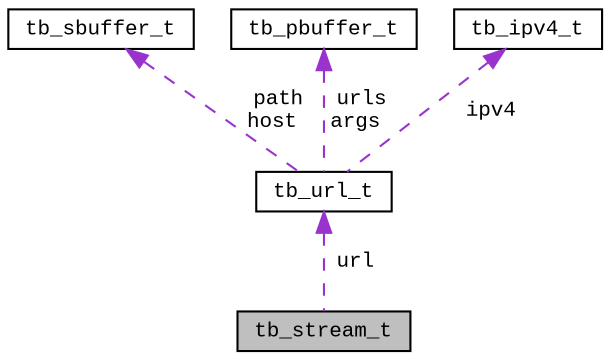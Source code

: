 digraph "tb_stream_t"
{
  edge [fontname="CourierNew",fontsize="10",labelfontname="CourierNew",labelfontsize="10"];
  node [fontname="CourierNew",fontsize="10",shape=record];
  Node1 [label="tb_stream_t",height=0.2,width=0.4,color="black", fillcolor="grey75", style="filled" fontcolor="black"];
  Node2 -> Node1 [dir="back",color="darkorchid3",fontsize="10",style="dashed",label=" url" ];
  Node2 [label="tb_url_t",height=0.2,width=0.4,color="black", fillcolor="white", style="filled",URL="$d0/d3d/structtb__url__t.html",tooltip="the url type "];
  Node3 -> Node2 [dir="back",color="darkorchid3",fontsize="10",style="dashed",label=" path\nhost" ];
  Node3 [label="tb_sbuffer_t",height=0.2,width=0.4,color="black", fillcolor="white", style="filled",URL="$d1/d75/structtb__sbuffer__t.html"];
  Node4 -> Node2 [dir="back",color="darkorchid3",fontsize="10",style="dashed",label=" urls\nargs" ];
  Node4 [label="tb_pbuffer_t",height=0.2,width=0.4,color="black", fillcolor="white", style="filled",URL="$db/dac/structtb__pbuffer__t.html"];
  Node5 -> Node2 [dir="back",color="darkorchid3",fontsize="10",style="dashed",label=" ipv4" ];
  Node5 [label="tb_ipv4_t",height=0.2,width=0.4,color="black", fillcolor="white", style="filled",URL="$d1/db4/uniontb__ipv4__t.html",tooltip="the ipv4 "];
}
